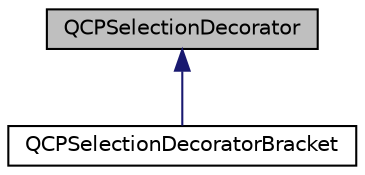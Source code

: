 digraph "QCPSelectionDecorator"
{
  edge [fontname="Helvetica",fontsize="10",labelfontname="Helvetica",labelfontsize="10"];
  node [fontname="Helvetica",fontsize="10",shape=record];
  Node0 [label="QCPSelectionDecorator",height=0.2,width=0.4,color="black", fillcolor="grey75", style="filled", fontcolor="black"];
  Node0 -> Node1 [dir="back",color="midnightblue",fontsize="10",style="solid",fontname="Helvetica"];
  Node1 [label="QCPSelectionDecoratorBracket",height=0.2,width=0.4,color="black", fillcolor="white", style="filled",URL="$class_q_c_p_selection_decorator_bracket.html",tooltip="A selection decorator which draws brackets around each selected data segment. "];
}
